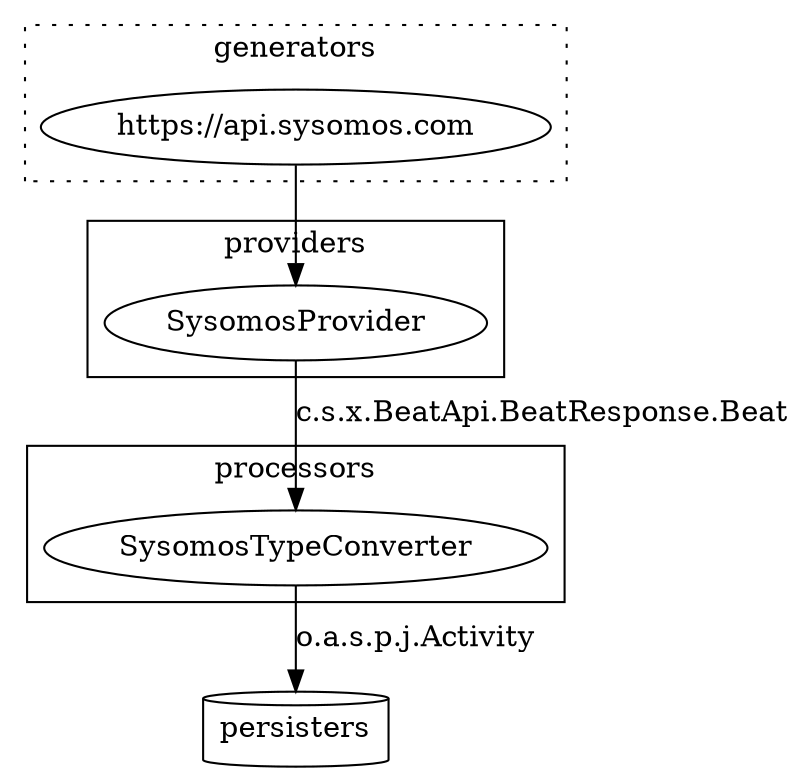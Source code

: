 /*
 * Licensed to the Apache Software Foundation (ASF) under one
 * or more contributor license agreements.  See the NOTICE file
 * distributed with this work for additional information
 * regarding copyright ownership.  The ASF licenses this file
 * to you under the Apache License, Version 2.0 (the
 * "License"); you may not use this file except in compliance
 * with the License.  You may obtain a copy of the License at
 *
 *   http://www.apache.org/licenses/LICENSE-2.0
 *
 * Unless required by applicable law or agreed to in writing,
 * software distributed under the License is distributed on an
 * "AS IS" BASIS, WITHOUT WARRANTIES OR CONDITIONS OF ANY
 * KIND, either express or implied.  See the License for the
 * specific language governing permissions and limitations
 * under the License.
 */
digraph g {

  graph [compound = true];

  //presentation
  splines = true;
  overlap = false;
  rankdir = TB;

  subgraph cluster_generators {
    label="generators";
    style="dotted";
    generators_sysomos [label="https://api.sysomos.com"]
  }

  subgraph cluster_providers {
    label="providers";
      providers_sysomos [label="SysomosProvider"]
  }

  subgraph cluster_processors {
    label="processors";
    processors_sysomos_typeconveter [label="SysomosTypeConverter"]
  }

  persisters [label="persisters", shape="cylinder"];

  generators_sysomos -> providers_sysomos
  providers_sysomos -> processors_sysomos_typeconveter [label="c.s.x.BeatApi.BeatResponse.Beat"]

  processors_sysomos_typeconveter -> persisters [label="o.a.s.p.j.Activity"]

}
